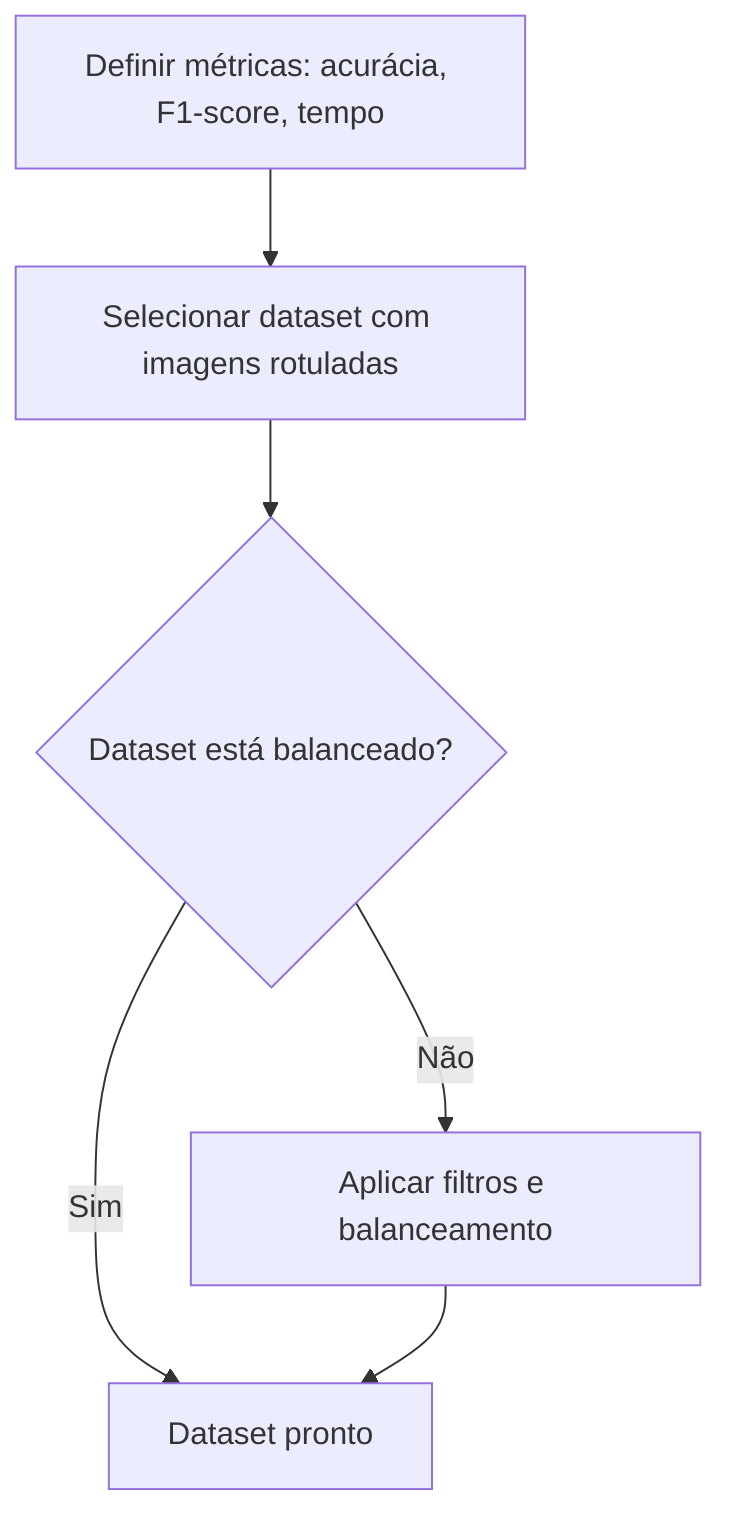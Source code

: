 flowchart TD
    DefMetrics[Definir métricas: acurácia, F1-score, tempo] --> SelData[Selecionar dataset com imagens rotuladas]
    SelData --> ValidData{Dataset está balanceado?}
    ValidData -- Não --> AdjustData[Aplicar filtros e balanceamento]
    ValidData -- Sim --> EndSel
    AdjustData --> EndSel[Dataset pronto]